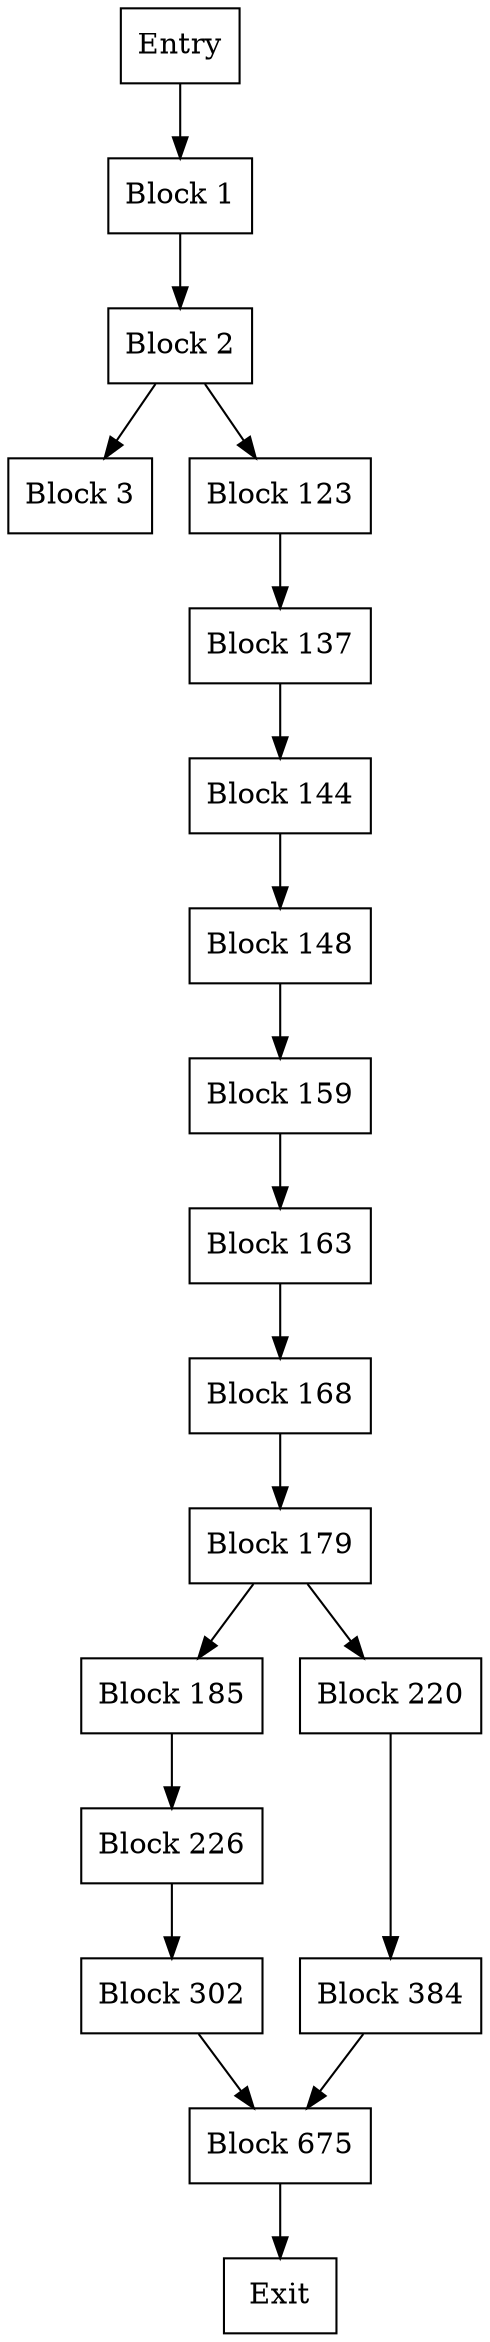 digraph CFG {
    node [shape=rectangle];

    start [label="Entry"];
    end [label="Exit"];
    
    // Nodes representing basic blocks
    block_1 [label="Block 1"];
    block_2 [label="Block 2"];
    block_3 [label="Block 3"];
    block_123 [label="Block 123"];
    block_137 [label="Block 137"];
    block_144 [label="Block 144"];
    block_148 [label="Block 148"];
    block_159 [label="Block 159"];
    block_163 [label="Block 163"];
    block_168 [label="Block 168"];
    block_179 [label="Block 179"];
    block_185 [label="Block 185"];
    block_220 [label="Block 220"];
    block_226 [label="Block 226"];
    block_302 [label="Block 302"];
    block_384 [label="Block 384"];
    block_675 [label="Block 675"];

    // Control flow edges
    start -> block_1;
    block_1 -> block_2;
    block_2 -> block_3;
    block_2 -> block_123;
    block_123 -> block_137;
    block_137 -> block_144;
    block_144 -> block_148;
    block_148 -> block_159;
    block_159 -> block_163;
    block_163 -> block_168;
    block_168 -> block_179;
    block_179 -> block_185;
    block_179 -> block_220;
    block_185 -> block_226;
    block_226 -> block_302;
    block_220 -> block_384;
    block_384 -> block_675;
    block_302 -> block_675;

    block_675 -> end;
}